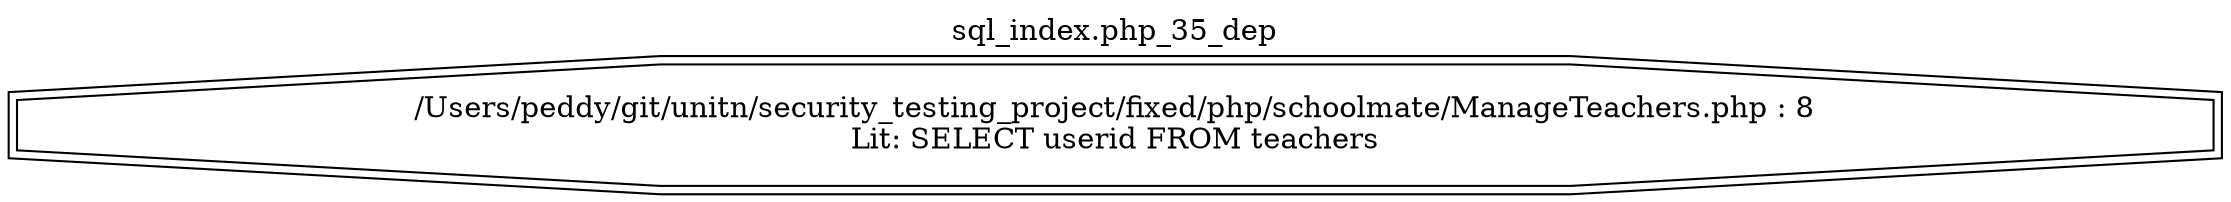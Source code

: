 digraph cfg {
  label="sql_index.php_35_dep";
  labelloc=t;
  n1 [shape=doubleoctagon, label="/Users/peddy/git/unitn/security_testing_project/fixed/php/schoolmate/ManageTeachers.php : 8\nLit: SELECT userid FROM teachers\n"];
}
